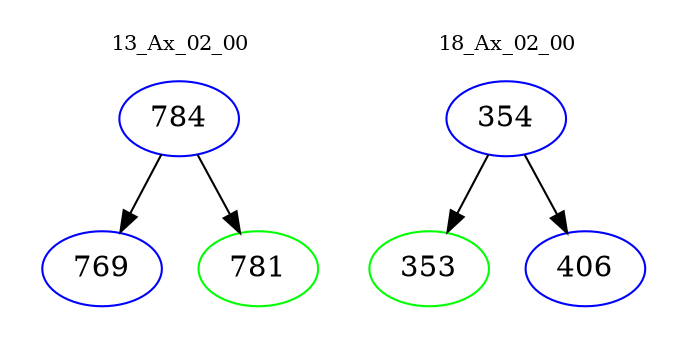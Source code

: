 digraph{
subgraph cluster_0 {
color = white
label = "13_Ax_02_00";
fontsize=10;
T0_784 [label="784", color="blue"]
T0_784 -> T0_769 [color="black"]
T0_769 [label="769", color="blue"]
T0_784 -> T0_781 [color="black"]
T0_781 [label="781", color="green"]
}
subgraph cluster_1 {
color = white
label = "18_Ax_02_00";
fontsize=10;
T1_354 [label="354", color="blue"]
T1_354 -> T1_353 [color="black"]
T1_353 [label="353", color="green"]
T1_354 -> T1_406 [color="black"]
T1_406 [label="406", color="blue"]
}
}
